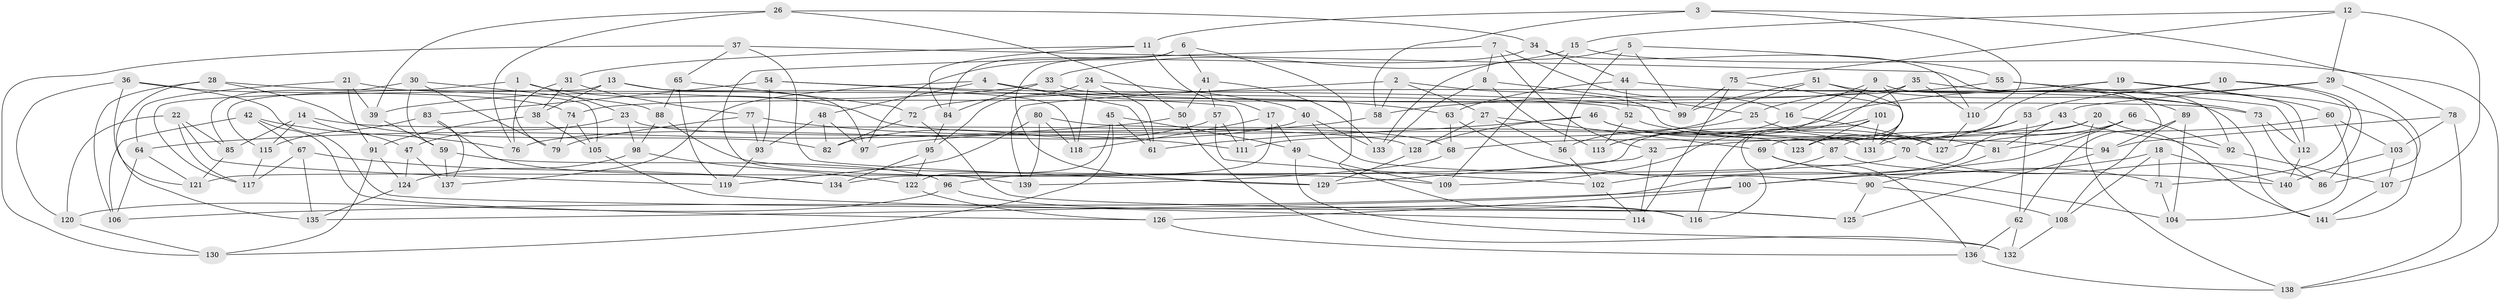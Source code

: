 // Generated by graph-tools (version 1.1) at 2025/37/03/09/25 02:37:52]
// undirected, 141 vertices, 282 edges
graph export_dot {
graph [start="1"]
  node [color=gray90,style=filled];
  1;
  2;
  3;
  4;
  5;
  6;
  7;
  8;
  9;
  10;
  11;
  12;
  13;
  14;
  15;
  16;
  17;
  18;
  19;
  20;
  21;
  22;
  23;
  24;
  25;
  26;
  27;
  28;
  29;
  30;
  31;
  32;
  33;
  34;
  35;
  36;
  37;
  38;
  39;
  40;
  41;
  42;
  43;
  44;
  45;
  46;
  47;
  48;
  49;
  50;
  51;
  52;
  53;
  54;
  55;
  56;
  57;
  58;
  59;
  60;
  61;
  62;
  63;
  64;
  65;
  66;
  67;
  68;
  69;
  70;
  71;
  72;
  73;
  74;
  75;
  76;
  77;
  78;
  79;
  80;
  81;
  82;
  83;
  84;
  85;
  86;
  87;
  88;
  89;
  90;
  91;
  92;
  93;
  94;
  95;
  96;
  97;
  98;
  99;
  100;
  101;
  102;
  103;
  104;
  105;
  106;
  107;
  108;
  109;
  110;
  111;
  112;
  113;
  114;
  115;
  116;
  117;
  118;
  119;
  120;
  121;
  122;
  123;
  124;
  125;
  126;
  127;
  128;
  129;
  130;
  131;
  132;
  133;
  134;
  135;
  136;
  137;
  138;
  139;
  140;
  141;
  1 -- 115;
  1 -- 79;
  1 -- 23;
  1 -- 68;
  2 -- 27;
  2 -- 58;
  2 -- 139;
  2 -- 94;
  3 -- 58;
  3 -- 110;
  3 -- 11;
  3 -- 78;
  4 -- 48;
  4 -- 137;
  4 -- 63;
  4 -- 61;
  5 -- 99;
  5 -- 55;
  5 -- 56;
  5 -- 133;
  6 -- 116;
  6 -- 84;
  6 -- 41;
  6 -- 129;
  7 -- 139;
  7 -- 16;
  7 -- 8;
  7 -- 32;
  8 -- 113;
  8 -- 133;
  8 -- 25;
  9 -- 69;
  9 -- 92;
  9 -- 109;
  9 -- 16;
  10 -- 53;
  10 -- 71;
  10 -- 86;
  10 -- 72;
  11 -- 84;
  11 -- 31;
  11 -- 17;
  12 -- 107;
  12 -- 29;
  12 -- 15;
  12 -- 75;
  13 -- 97;
  13 -- 117;
  13 -- 38;
  13 -- 118;
  14 -- 115;
  14 -- 85;
  14 -- 128;
  14 -- 47;
  15 -- 138;
  15 -- 109;
  15 -- 33;
  16 -- 127;
  16 -- 113;
  17 -- 134;
  17 -- 118;
  17 -- 49;
  18 -- 71;
  18 -- 108;
  18 -- 100;
  18 -- 140;
  19 -- 25;
  19 -- 112;
  19 -- 123;
  19 -- 60;
  20 -- 141;
  20 -- 138;
  20 -- 32;
  20 -- 135;
  21 -- 39;
  21 -- 91;
  21 -- 64;
  21 -- 105;
  22 -- 120;
  22 -- 85;
  22 -- 117;
  22 -- 119;
  23 -- 47;
  23 -- 98;
  23 -- 123;
  24 -- 40;
  24 -- 95;
  24 -- 61;
  24 -- 118;
  25 -- 70;
  25 -- 56;
  26 -- 76;
  26 -- 39;
  26 -- 34;
  26 -- 50;
  27 -- 56;
  27 -- 128;
  27 -- 69;
  28 -- 52;
  28 -- 135;
  28 -- 106;
  28 -- 82;
  29 -- 86;
  29 -- 43;
  29 -- 113;
  30 -- 88;
  30 -- 79;
  30 -- 59;
  30 -- 85;
  31 -- 38;
  31 -- 77;
  31 -- 76;
  32 -- 114;
  32 -- 129;
  33 -- 39;
  33 -- 84;
  33 -- 73;
  34 -- 110;
  34 -- 97;
  34 -- 44;
  35 -- 110;
  35 -- 74;
  35 -- 116;
  35 -- 141;
  36 -- 120;
  36 -- 121;
  36 -- 74;
  36 -- 125;
  37 -- 129;
  37 -- 62;
  37 -- 65;
  37 -- 130;
  38 -- 105;
  38 -- 91;
  39 -- 59;
  40 -- 90;
  40 -- 133;
  40 -- 76;
  41 -- 133;
  41 -- 57;
  41 -- 50;
  42 -- 126;
  42 -- 67;
  42 -- 106;
  42 -- 76;
  43 -- 92;
  43 -- 68;
  43 -- 81;
  44 -- 52;
  44 -- 63;
  44 -- 141;
  45 -- 61;
  45 -- 49;
  45 -- 122;
  45 -- 130;
  46 -- 128;
  46 -- 61;
  46 -- 127;
  46 -- 131;
  47 -- 124;
  47 -- 137;
  48 -- 93;
  48 -- 97;
  48 -- 82;
  49 -- 109;
  49 -- 132;
  50 -- 132;
  50 -- 64;
  51 -- 123;
  51 -- 73;
  51 -- 111;
  51 -- 99;
  52 -- 113;
  52 -- 81;
  53 -- 87;
  53 -- 62;
  53 -- 70;
  54 -- 83;
  54 -- 99;
  54 -- 111;
  54 -- 93;
  55 -- 89;
  55 -- 112;
  55 -- 58;
  56 -- 102;
  57 -- 102;
  57 -- 111;
  57 -- 82;
  58 -- 97;
  59 -- 96;
  59 -- 137;
  60 -- 104;
  60 -- 103;
  60 -- 127;
  62 -- 132;
  62 -- 136;
  63 -- 68;
  63 -- 104;
  64 -- 106;
  64 -- 121;
  65 -- 88;
  65 -- 119;
  65 -- 72;
  66 -- 131;
  66 -- 92;
  66 -- 81;
  66 -- 100;
  67 -- 117;
  67 -- 134;
  67 -- 135;
  68 -- 139;
  69 -- 136;
  69 -- 71;
  70 -- 96;
  70 -- 86;
  71 -- 104;
  72 -- 125;
  72 -- 82;
  73 -- 86;
  73 -- 112;
  74 -- 105;
  74 -- 79;
  75 -- 114;
  75 -- 131;
  75 -- 99;
  77 -- 111;
  77 -- 79;
  77 -- 93;
  78 -- 94;
  78 -- 138;
  78 -- 103;
  80 -- 118;
  80 -- 119;
  80 -- 87;
  80 -- 139;
  81 -- 90;
  83 -- 134;
  83 -- 115;
  83 -- 137;
  84 -- 95;
  85 -- 121;
  87 -- 140;
  87 -- 102;
  88 -- 98;
  88 -- 109;
  89 -- 108;
  89 -- 104;
  89 -- 94;
  90 -- 108;
  90 -- 125;
  91 -- 130;
  91 -- 124;
  92 -- 107;
  93 -- 119;
  94 -- 125;
  95 -- 134;
  95 -- 122;
  96 -- 116;
  96 -- 120;
  98 -- 124;
  98 -- 122;
  100 -- 126;
  100 -- 106;
  101 -- 131;
  101 -- 123;
  101 -- 121;
  101 -- 116;
  102 -- 114;
  103 -- 140;
  103 -- 107;
  105 -- 114;
  107 -- 141;
  108 -- 132;
  110 -- 127;
  112 -- 140;
  115 -- 117;
  120 -- 130;
  122 -- 126;
  124 -- 135;
  126 -- 136;
  128 -- 129;
  136 -- 138;
}
